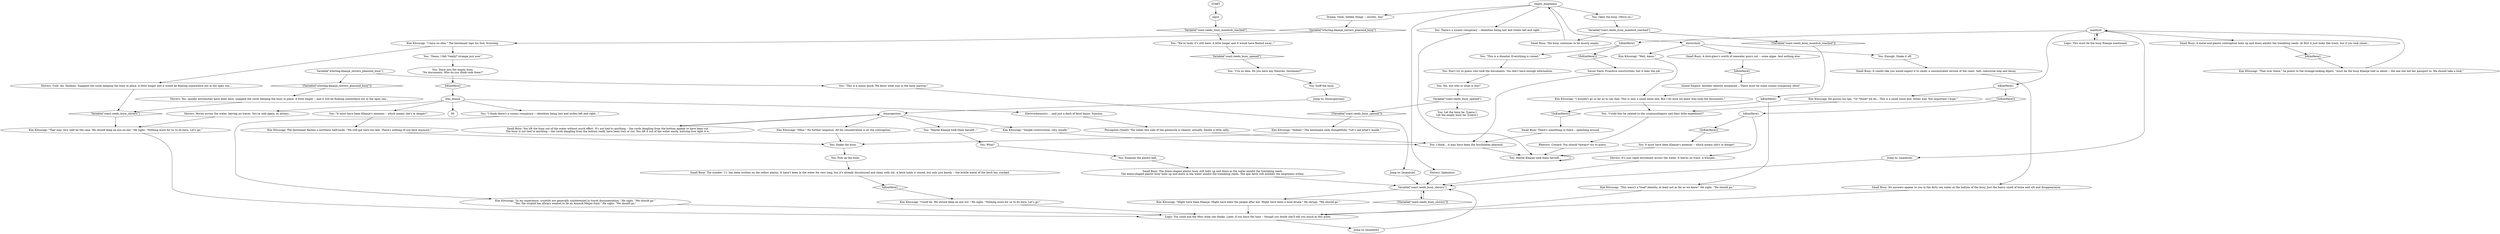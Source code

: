 # COAST / SMALL BUOY
# Here you can find Klaasje's buoy if you know about it.
# ==================================================
digraph G {
	  0 [label="START"];
	  1 [label="input"];
	  2 [label="You: \"It must have been Klaasje's enemies -- which means she's in danger!\""];
	  3 [label="You: There's a cosmic conspiracy -- identities being lost and stolen left and right..."];
	  4 [label="Logic: You could ask the Miss what she thinks. Later, if you have the time -- though you doubt she'll tell you much at this point."];
	  5 [label="Jump to: [mainhub]"];
	  6 [label="You: Enough. Shake it off."];
	  7 [label="Kim Kitsuragi: \"Indeed.\" The lieutenant nods thoughtfully. \"Let's see what's inside.\""];
	  8 [label="Perception (Smell): The water this side of the peninsula is cleaner, actually. Smells a little salty."];
	  9 [label="empty_emptiness"];
	  10 [label="buoyspection"];
	  11 [label="Savoir Faire: Primitive construction, but it does the job."];
	  12 [label="Kim Kitsuragi: \"That over there,\" he points to the strange-looking object, \"must be the buoy Klaasje told us about -- the one she hid her passport in. We should take a look.\""];
	  13 [label="Shivers: Yes, spindly extremities have been here, snapped the cords keeping the buoy in place. A little longer -- and it will be floating somewhere out in the open sea..."];
	  14 [label="You: \"I think there's a cosmic conspiracy -- identities being lost and stolen left and right...\""];
	  15 [label="Variable[\"whirling.klaasje_shivers_phasmid_buoy\"]"];
	  16 [label="Variable[\"whirling.klaasje_shivers_phasmid_buoy\"]", shape=diamond];
	  17 [label="!(Variable[\"whirling.klaasje_shivers_phasmid_buoy\"])", shape=diamond];
	  18 [label="You: \"This is a minor quirk. We know what was in the buoy anyway.\""];
	  19 [label="You: \"Damn, I felt *really* strange just now.\""];
	  20 [label="Small Buoy: A metal-and-plastic contraption bobs up and down amidst the trembling reeds. At first it just looks like trash, but if you look closer..."];
	  21 [label="IsKimHere()"];
	  22 [label="IsKimHere()", shape=diamond];
	  23 [label="!(IsKimHere())", shape=diamond];
	  24 [label="Kim Kitsuragi: \"This wasn't a *real* identity, at least not as far as we know.\" He sighs. \"We should go.\""];
	  25 [label="Kim Kitsuragi: \"In my experience, cryptids are generally uninterested in travel documentation.\" He sighs. \"We should go.\"\n\"Yes, the cryptid has always wanted to be an Annouk Meijer-Smit.\" He sighs. \"We should go.\""];
	  26 [label="Rhetoric: Coward. You should *always* try to guess."];
	  27 [label="You: Yes, but who or what is this?"];
	  28 [label="Kim Kitsuragi: \"Well, damn.\""];
	  29 [label="Inland Empire: Another identity misplaced... There must be some cosmic conspiracy afoot!"];
	  30 [label="You: It must have been Klaasje's enemies -- which means she's in danger!"];
	  31 [label="Shivers: Splendour."];
	  32 [label="Variable[\"coast.reeds_buoy_opened\"]"];
	  33 [label="Variable[\"coast.reeds_buoy_opened\"]", shape=diamond];
	  34 [label="!(Variable[\"coast.reeds_buoy_opened\"])", shape=diamond];
	  35 [label="You: Let the buoy be. [Leave.]\nLet the empty buoy be. [Leave.]"];
	  36 [label="Logic: This must be the buoy Klaasje mentioned."];
	  37 [label="Small Buoy: There's something in there... splashing around."];
	  38 [label="You: Pick up the buoy."];
	  39 [label="IsKimHere()"];
	  40 [label="IsKimHere()", shape=diamond];
	  41 [label="!(IsKimHere())", shape=diamond];
	  42 [label="Kim Kitsuragi: He purses his lips. \"Or *think* we do... This is a small loose end, either way. Not important I hope.\""];
	  43 [label="Jump to: [mainhub]"];
	  44 [label="Kim Kitsuragi: \"I wouldn't go so far as to say that. This is only a small loose end. But I do wish we knew who took the documents.\""];
	  45 [label="You: Don't try to guess who took the documents. You don't have enough information."];
	  46 [label="You: Open the buoy. (Move on.)"];
	  47 [label="You: \"Maybe Klaasje took them herself...\""];
	  48 [label="Shivers: Moves across the water, leaving no traces. You're cold again, as always..."];
	  49 [label="You: Examine the plastic ball."];
	  50 [label="Small Buoy: You lift the buoy out of the water without much effort. It's not tied to anything -- the cords dangling from the bottom appear to have been cut.\nThe buoy is not tied to anything -- the cords dangling from the bottom really have been torn or cut. You lift it out of the water easily, noticing how light it is."];
	  51 [label="Small Buoy: The number '11' has been written on the yellow plastic. It hasn't been in the water for very long, but it's already discoloured and slimy with silt. A latch holds it closed, but only just barely -- the brittle metal of the latch has cracked."];
	  52 [label="Small Buoy: The dome-shaped plastic buoy still bobs up and down in the water amidst the trembling reeds.\nThe dome-shaped plastic buoy bobs up and down in the water amidst the trembling reeds. The ajar latch still exhibits the emptiness within."];
	  53 [label="You: \"We're lucky it's still here. A little longer and it would have floated away...\""];
	  54 [label="IsKimHere()"];
	  55 [label="IsKimHere()", shape=diamond];
	  56 [label="!(IsKimHere())", shape=diamond];
	  57 [label="You: \"This is a disaster. Everything is ruined.\""];
	  58 [label="Shivers: Cold. Air. Tendons. Snapped the cords keeping the buoy in place. A little longer and it would be floating somewhere out in the open sea..."];
	  59 [label="Kim Kitsuragi: \"I have no idea.\" The lieutenant taps his foot, frowning."];
	  60 [label="who_dunnit"];
	  61 [label="You: \"Could this be related to the cryptozoologists and their little expedition?\""];
	  62 [label="Electrochemistry: ...and just a dash of hard liquor. Yummm."];
	  63 [label="Small Buoy: No answers appear to you in the dirty sea water at the bottom of the buoy. Just the heavy smell of brine and silt and disappearance."];
	  64 [label="You: Maybe Klaasje took them herself..."];
	  65 [label="shivershub"];
	  66 [label="Kim Kitsuragi: \"That may very well be the case. We should keep an eye on her.\" He sighs. \"Nothing more for us to do here. Let's go.\""];
	  67 [label="You: What?"];
	  68 [label="Small Buoy: A shot-glass's worth of seawater pours out -- some algae. And nothing else."];
	  69 [label="Variable[\"coast.reeds_buoy_mainhub_reached\"]"];
	  70 [label="Variable[\"coast.reeds_buoy_mainhub_reached\"]", shape=diamond];
	  71 [label="!(Variable[\"coast.reeds_buoy_mainhub_reached\"])", shape=diamond];
	  72 [label="Small Buoy: The buoy continues to be mostly empty."];
	  73 [label="IsKimHere()"];
	  74 [label="IsKimHere()", shape=diamond];
	  75 [label="!(IsKimHere())", shape=diamond];
	  76 [label="Shivers: It's just rapid movement across the water. It leaves no trace. A whisper..."];
	  77 [label="Small Buoy: It smells like you would expect it to smell: a concentrated version of the coast. Salt, industrial slop and decay."];
	  78 [label="Jump to: [buoyspection]"];
	  79 [label="You: I think... it may have been the Insulindian phasmid."];
	  80 [label="Drama: Oooh, hidden things -- secrets, lies!"];
	  81 [label="mainhub"];
	  82 [label="Variable[\"coast.reeds_buoy_shivers\"]"];
	  83 [label="Variable[\"coast.reeds_buoy_shivers\"]", shape=diamond];
	  84 [label="!(Variable[\"coast.reeds_buoy_shivers\"])", shape=diamond];
	  85 [label="Kim Kitsuragi: \"Might have been Klaasje. Might have been the people after her. Might have been a local drunk.\" He shrugs. \"We should go.\""];
	  86 [label="You: Sniff the buoy."];
	  87 [label="Kim Kitsuragi: \"Mhm.\" No further response. All his concentration is on the contraption."];
	  88 [label="You: Stare into the empty buoy.\n\"No documents. Who do you think took them?\""];
	  89 [label="Jump to: [mainhub]"];
	  90 [label="You: Shake the buoy."];
	  91 [label="Kim Kitsuragi: \"Simple construction, very unsafe.\""];
	  92 [label="Kim Kitsuragi: \"Could be. We should keep an eye out.\" He sighs. \"Nothing more for us to do here. Let's go.\""];
	  93 [label="Kim Kitsuragi: The lieutenant flashes a mirthless half-smile. \"We still got here too late. There's nothing of use here anymore.\""];
	  94 [label="You: \"I've no idea. Do you have any theories, lieutenant?\""];
	  0 -> 1
	  1 -> 70
	  2 -> 93
	  3 -> 64
	  4 -> 5
	  5 -> 82
	  6 -> 77
	  7 -> 90
	  8 -> 79
	  9 -> 65
	  9 -> 3
	  9 -> 46
	  9 -> 80
	  9 -> 31
	  10 -> 50
	  10 -> 91
	  10 -> 47
	  10 -> 87
	  11 -> 79
	  12 -> 81
	  13 -> 83
	  14 -> 25
	  15 -> 17
	  15 -> 18
	  16 -> 59
	  17 -> 13
	  18 -> 43
	  19 -> 88
	  20 -> 22
	  21 -> 24
	  21 -> 23
	  22 -> 12
	  23 -> 37
	  24 -> 4
	  25 -> 4
	  26 -> 64
	  27 -> 32
	  28 -> 44
	  29 -> 44
	  30 -> 64
	  31 -> 82
	  32 -> 34
	  32 -> 35
	  33 -> 94
	  34 -> 7
	  36 -> 81
	  37 -> 79
	  38 -> 51
	  39 -> 41
	  39 -> 42
	  40 -> 60
	  41 -> 73
	  42 -> 61
	  43 -> 82
	  44 -> 61
	  45 -> 27
	  46 -> 69
	  47 -> 67
	  48 -> 66
	  49 -> 52
	  50 -> 10
	  51 -> 55
	  52 -> 82
	  53 -> 33
	  54 -> 56
	  54 -> 57
	  55 -> 92
	  56 -> 11
	  57 -> 45
	  58 -> 83
	  59 -> 58
	  59 -> 19
	  60 -> 2
	  60 -> 14
	  60 -> 48
	  60 -> 62
	  60 -> 95
	  61 -> 26
	  62 -> 8
	  63 -> 4
	  64 -> 64
	  65 -> 68
	  65 -> 28
	  65 -> 6
	  66 -> 4
	  67 -> 49
	  68 -> 74
	  69 -> 72
	  69 -> 71
	  70 -> 53
	  71 -> 21
	  72 -> 9
	  73 -> 75
	  73 -> 76
	  74 -> 29
	  75 -> 30
	  76 -> 82
	  77 -> 63
	  78 -> 10
	  79 -> 64
	  80 -> 16
	  81 -> 36
	  81 -> 39
	  81 -> 20
	  81 -> 54
	  81 -> 89
	  82 -> 84
	  82 -> 85
	  83 -> 66
	  84 -> 82
	  85 -> 4
	  86 -> 78
	  87 -> 90
	  88 -> 40
	  89 -> 82
	  90 -> 38
	  91 -> 79
	  92 -> 4
	  93 -> 90
	  94 -> 86
}

